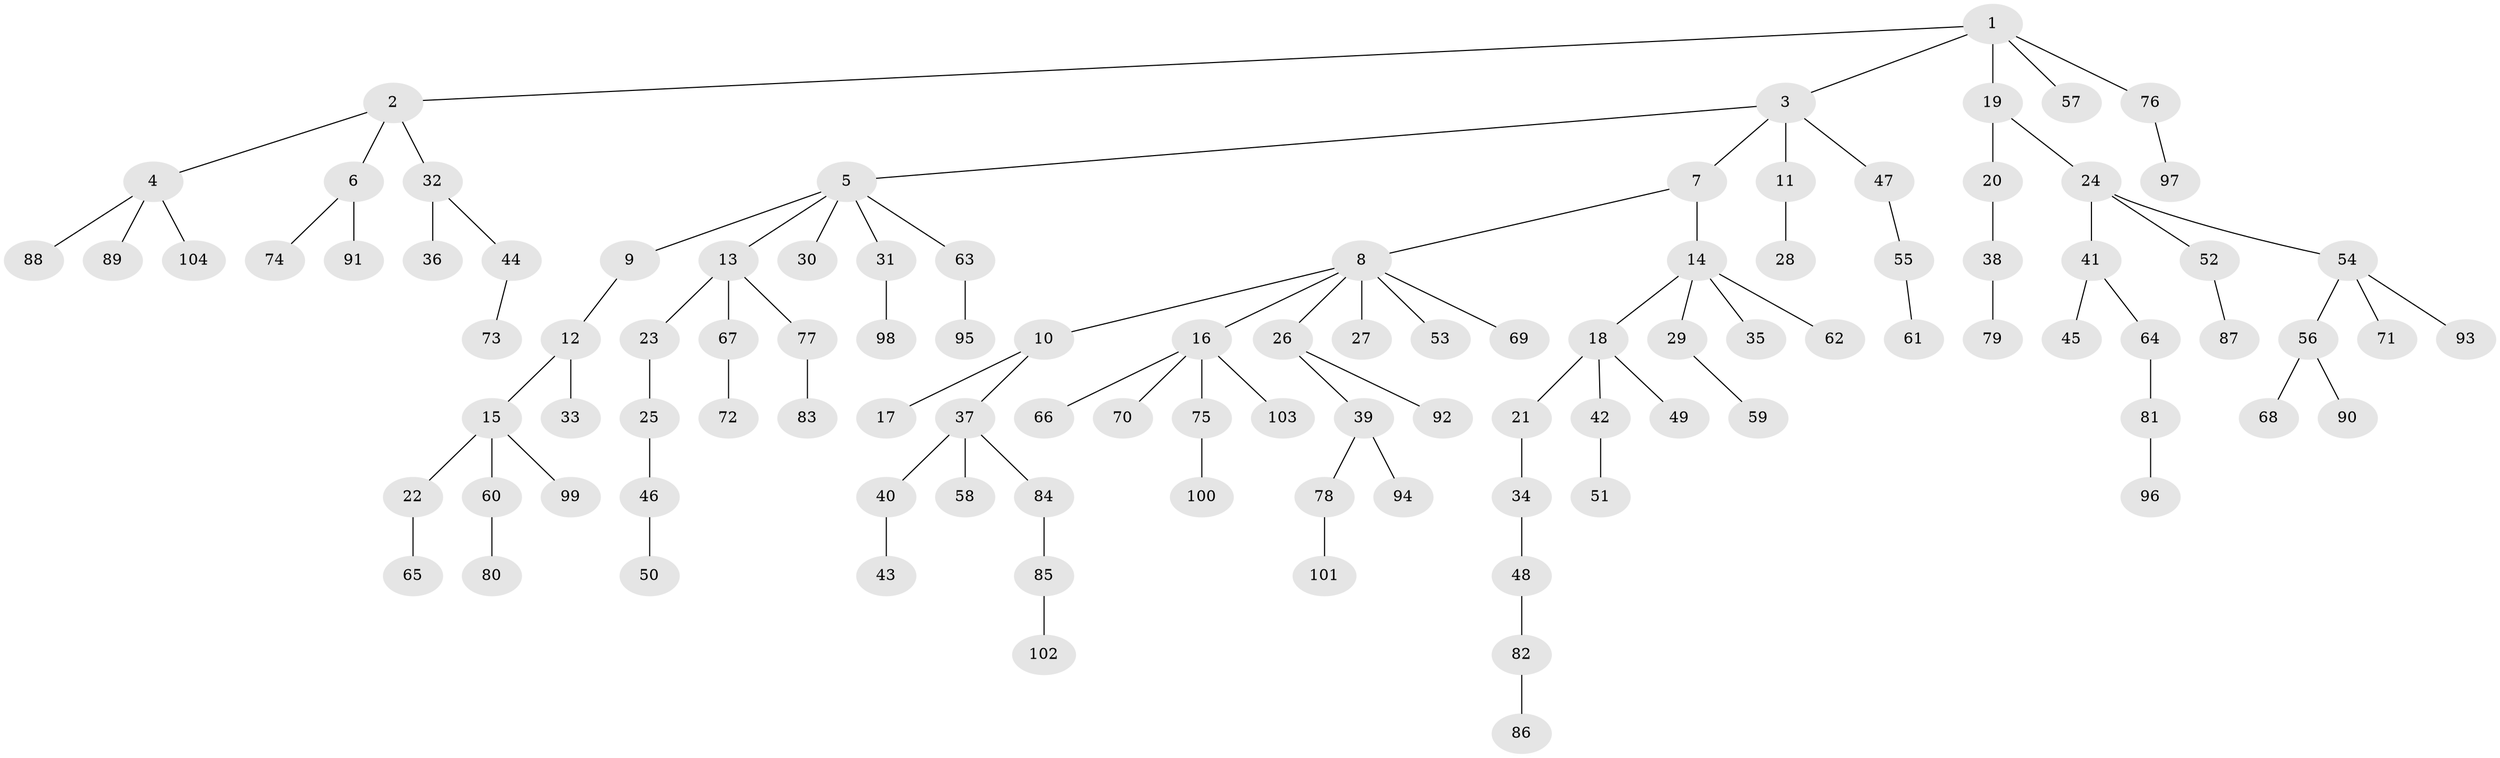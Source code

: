 // Generated by graph-tools (version 1.1) at 2025/02/03/09/25 03:02:23]
// undirected, 104 vertices, 103 edges
graph export_dot {
graph [start="1"]
  node [color=gray90,style=filled];
  1;
  2;
  3;
  4;
  5;
  6;
  7;
  8;
  9;
  10;
  11;
  12;
  13;
  14;
  15;
  16;
  17;
  18;
  19;
  20;
  21;
  22;
  23;
  24;
  25;
  26;
  27;
  28;
  29;
  30;
  31;
  32;
  33;
  34;
  35;
  36;
  37;
  38;
  39;
  40;
  41;
  42;
  43;
  44;
  45;
  46;
  47;
  48;
  49;
  50;
  51;
  52;
  53;
  54;
  55;
  56;
  57;
  58;
  59;
  60;
  61;
  62;
  63;
  64;
  65;
  66;
  67;
  68;
  69;
  70;
  71;
  72;
  73;
  74;
  75;
  76;
  77;
  78;
  79;
  80;
  81;
  82;
  83;
  84;
  85;
  86;
  87;
  88;
  89;
  90;
  91;
  92;
  93;
  94;
  95;
  96;
  97;
  98;
  99;
  100;
  101;
  102;
  103;
  104;
  1 -- 2;
  1 -- 3;
  1 -- 19;
  1 -- 57;
  1 -- 76;
  2 -- 4;
  2 -- 6;
  2 -- 32;
  3 -- 5;
  3 -- 7;
  3 -- 11;
  3 -- 47;
  4 -- 88;
  4 -- 89;
  4 -- 104;
  5 -- 9;
  5 -- 13;
  5 -- 30;
  5 -- 31;
  5 -- 63;
  6 -- 74;
  6 -- 91;
  7 -- 8;
  7 -- 14;
  8 -- 10;
  8 -- 16;
  8 -- 26;
  8 -- 27;
  8 -- 53;
  8 -- 69;
  9 -- 12;
  10 -- 17;
  10 -- 37;
  11 -- 28;
  12 -- 15;
  12 -- 33;
  13 -- 23;
  13 -- 67;
  13 -- 77;
  14 -- 18;
  14 -- 29;
  14 -- 35;
  14 -- 62;
  15 -- 22;
  15 -- 60;
  15 -- 99;
  16 -- 66;
  16 -- 70;
  16 -- 75;
  16 -- 103;
  18 -- 21;
  18 -- 42;
  18 -- 49;
  19 -- 20;
  19 -- 24;
  20 -- 38;
  21 -- 34;
  22 -- 65;
  23 -- 25;
  24 -- 41;
  24 -- 52;
  24 -- 54;
  25 -- 46;
  26 -- 39;
  26 -- 92;
  29 -- 59;
  31 -- 98;
  32 -- 36;
  32 -- 44;
  34 -- 48;
  37 -- 40;
  37 -- 58;
  37 -- 84;
  38 -- 79;
  39 -- 78;
  39 -- 94;
  40 -- 43;
  41 -- 45;
  41 -- 64;
  42 -- 51;
  44 -- 73;
  46 -- 50;
  47 -- 55;
  48 -- 82;
  52 -- 87;
  54 -- 56;
  54 -- 71;
  54 -- 93;
  55 -- 61;
  56 -- 68;
  56 -- 90;
  60 -- 80;
  63 -- 95;
  64 -- 81;
  67 -- 72;
  75 -- 100;
  76 -- 97;
  77 -- 83;
  78 -- 101;
  81 -- 96;
  82 -- 86;
  84 -- 85;
  85 -- 102;
}
